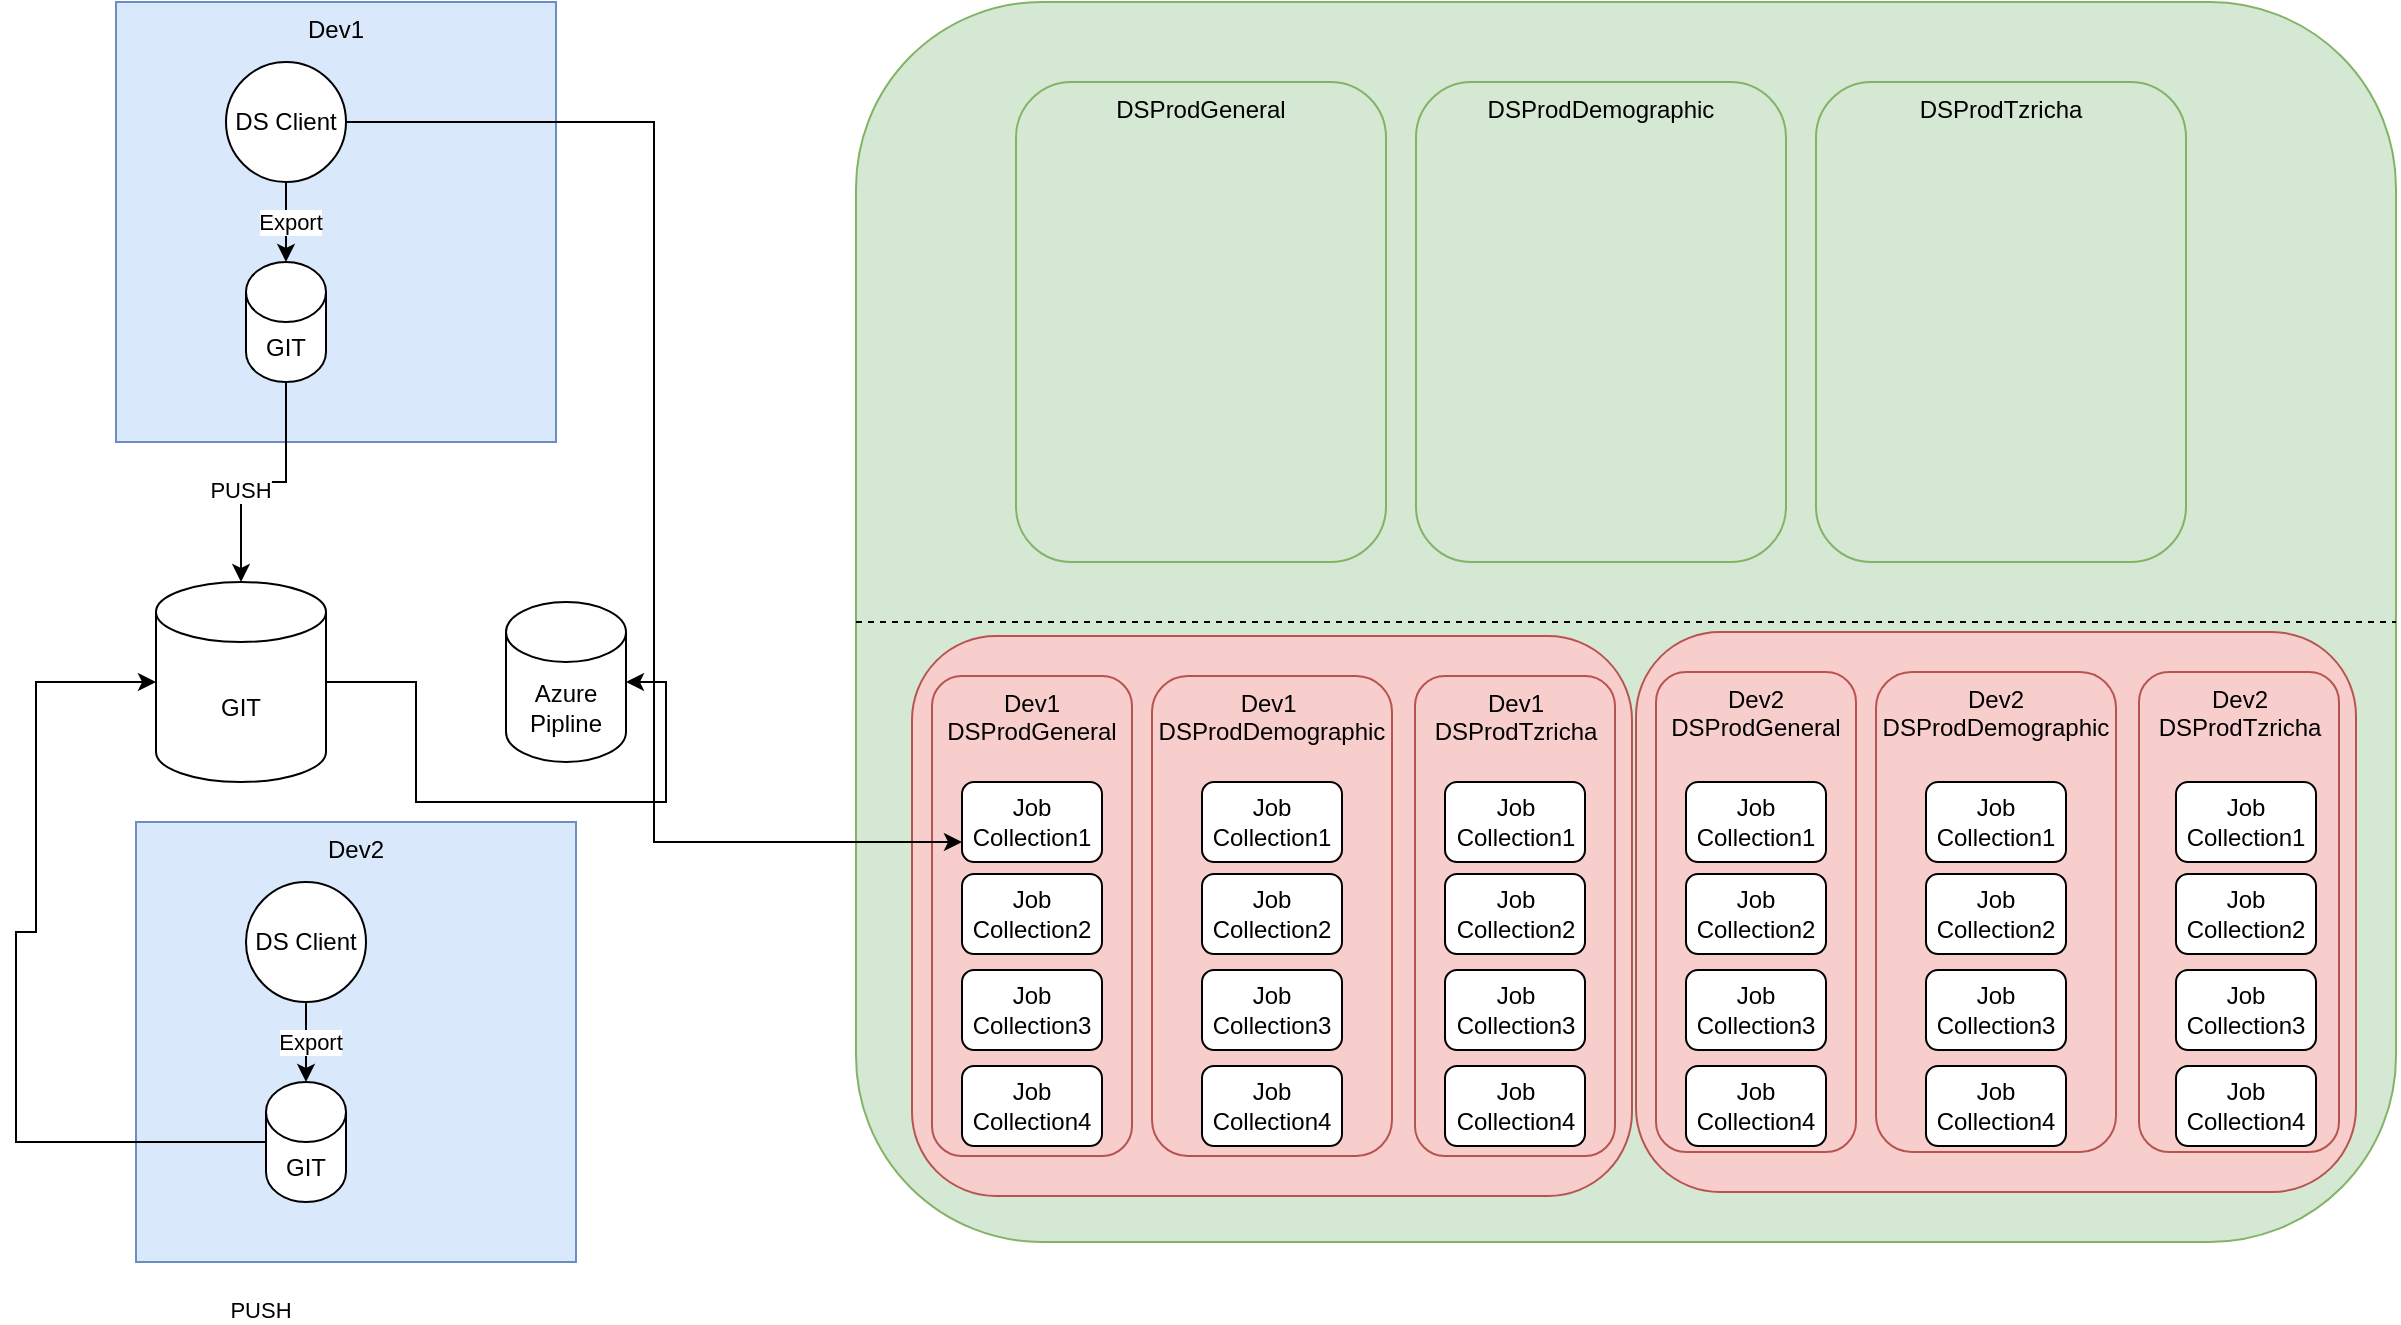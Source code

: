 <mxfile version="21.2.1" type="github">
  <diagram name="‫עמוד-1‬" id="i2Fc2xm11VRdaYwxFgzn">
    <mxGraphModel dx="1434" dy="764" grid="1" gridSize="10" guides="1" tooltips="1" connect="1" arrows="1" fold="1" page="1" pageScale="1" pageWidth="827" pageHeight="1169" math="0" shadow="0">
      <root>
        <mxCell id="0" />
        <mxCell id="1" parent="0" />
        <mxCell id="d246zdA38Hne-XJqFqv3-11" value="" style="rounded=1;whiteSpace=wrap;html=1;fillColor=#d5e8d4;strokeColor=#82b366;direction=south;" vertex="1" parent="1">
          <mxGeometry x="430" y="310" width="770" height="620" as="geometry" />
        </mxCell>
        <mxCell id="r5iFqAWKlbIohHAniu_M-1" value="Dev1" style="whiteSpace=wrap;html=1;aspect=fixed;verticalAlign=top;fillColor=#dae8fc;strokeColor=#6c8ebf;" parent="1" vertex="1">
          <mxGeometry x="60" y="310" width="220" height="220" as="geometry" />
        </mxCell>
        <mxCell id="r5iFqAWKlbIohHAniu_M-9" style="edgeStyle=orthogonalEdgeStyle;rounded=0;orthogonalLoop=1;jettySize=auto;html=1;" parent="1" source="r5iFqAWKlbIohHAniu_M-2" target="r5iFqAWKlbIohHAniu_M-8" edge="1">
          <mxGeometry relative="1" as="geometry" />
        </mxCell>
        <mxCell id="r5iFqAWKlbIohHAniu_M-10" value="Export" style="edgeLabel;html=1;align=center;verticalAlign=middle;resizable=0;points=[];" parent="r5iFqAWKlbIohHAniu_M-9" vertex="1" connectable="0">
          <mxGeometry y="2" relative="1" as="geometry">
            <mxPoint as="offset" />
          </mxGeometry>
        </mxCell>
        <mxCell id="r5iFqAWKlbIohHAniu_M-2" value="DS Client" style="ellipse;whiteSpace=wrap;html=1;aspect=fixed;" parent="1" vertex="1">
          <mxGeometry x="115" y="340" width="60" height="60" as="geometry" />
        </mxCell>
        <mxCell id="r5iFqAWKlbIohHAniu_M-5" value="" style="endArrow=none;dashed=1;html=1;rounded=0;exitX=0.5;exitY=1;exitDx=0;exitDy=0;entryX=0.5;entryY=0;entryDx=0;entryDy=0;" parent="1" source="d246zdA38Hne-XJqFqv3-11" target="d246zdA38Hne-XJqFqv3-11" edge="1">
          <mxGeometry width="50" height="50" relative="1" as="geometry">
            <mxPoint x="480" y="616" as="sourcePoint" />
            <mxPoint x="1120" y="616" as="targetPoint" />
          </mxGeometry>
        </mxCell>
        <mxCell id="r5iFqAWKlbIohHAniu_M-12" style="edgeStyle=orthogonalEdgeStyle;rounded=0;orthogonalLoop=1;jettySize=auto;html=1;" parent="1" source="r5iFqAWKlbIohHAniu_M-8" target="r5iFqAWKlbIohHAniu_M-11" edge="1">
          <mxGeometry relative="1" as="geometry" />
        </mxCell>
        <mxCell id="r5iFqAWKlbIohHAniu_M-13" value="PUSH" style="edgeLabel;html=1;align=center;verticalAlign=middle;resizable=0;points=[];" parent="r5iFqAWKlbIohHAniu_M-12" vertex="1" connectable="0">
          <mxGeometry x="0.24" y="-1" relative="1" as="geometry">
            <mxPoint as="offset" />
          </mxGeometry>
        </mxCell>
        <mxCell id="r5iFqAWKlbIohHAniu_M-8" value="GIT" style="shape=cylinder3;whiteSpace=wrap;html=1;boundedLbl=1;backgroundOutline=1;size=15;" parent="1" vertex="1">
          <mxGeometry x="125" y="440" width="40" height="60" as="geometry" />
        </mxCell>
        <mxCell id="r5iFqAWKlbIohHAniu_M-11" value="GIT" style="shape=cylinder3;whiteSpace=wrap;html=1;boundedLbl=1;backgroundOutline=1;size=15;" parent="1" vertex="1">
          <mxGeometry x="80" y="600" width="85" height="100" as="geometry" />
        </mxCell>
        <mxCell id="r5iFqAWKlbIohHAniu_M-16" value="Dev2" style="whiteSpace=wrap;html=1;aspect=fixed;verticalAlign=top;fillColor=#dae8fc;strokeColor=#6c8ebf;" parent="1" vertex="1">
          <mxGeometry x="70" y="720" width="220" height="220" as="geometry" />
        </mxCell>
        <mxCell id="r5iFqAWKlbIohHAniu_M-17" style="edgeStyle=orthogonalEdgeStyle;rounded=0;orthogonalLoop=1;jettySize=auto;html=1;" parent="1" source="r5iFqAWKlbIohHAniu_M-19" target="r5iFqAWKlbIohHAniu_M-21" edge="1">
          <mxGeometry relative="1" as="geometry" />
        </mxCell>
        <mxCell id="r5iFqAWKlbIohHAniu_M-18" value="Export" style="edgeLabel;html=1;align=center;verticalAlign=middle;resizable=0;points=[];" parent="r5iFqAWKlbIohHAniu_M-17" vertex="1" connectable="0">
          <mxGeometry y="2" relative="1" as="geometry">
            <mxPoint as="offset" />
          </mxGeometry>
        </mxCell>
        <mxCell id="r5iFqAWKlbIohHAniu_M-19" value="DS Client" style="ellipse;whiteSpace=wrap;html=1;aspect=fixed;" parent="1" vertex="1">
          <mxGeometry x="125" y="750" width="60" height="60" as="geometry" />
        </mxCell>
        <mxCell id="r5iFqAWKlbIohHAniu_M-20" value="PUSH" style="edgeLabel;html=1;align=center;verticalAlign=middle;resizable=0;points=[];" parent="1" vertex="1" connectable="0">
          <mxGeometry x="131.5" y="963.5" as="geometry" />
        </mxCell>
        <mxCell id="r5iFqAWKlbIohHAniu_M-24" style="edgeStyle=orthogonalEdgeStyle;rounded=0;orthogonalLoop=1;jettySize=auto;html=1;" parent="1" source="r5iFqAWKlbIohHAniu_M-21" target="r5iFqAWKlbIohHAniu_M-11" edge="1">
          <mxGeometry relative="1" as="geometry">
            <Array as="points">
              <mxPoint x="10" y="880" />
              <mxPoint x="10" y="775" />
              <mxPoint x="20" y="775" />
              <mxPoint x="20" y="650" />
            </Array>
          </mxGeometry>
        </mxCell>
        <mxCell id="r5iFqAWKlbIohHAniu_M-21" value="GIT" style="shape=cylinder3;whiteSpace=wrap;html=1;boundedLbl=1;backgroundOutline=1;size=15;" parent="1" vertex="1">
          <mxGeometry x="135" y="850" width="40" height="60" as="geometry" />
        </mxCell>
        <mxCell id="r5iFqAWKlbIohHAniu_M-26" value="" style="edgeStyle=orthogonalEdgeStyle;rounded=0;orthogonalLoop=1;jettySize=auto;html=1;entryX=1;entryY=0.5;entryDx=0;entryDy=0;" parent="1" source="r5iFqAWKlbIohHAniu_M-11" target="r5iFqAWKlbIohHAniu_M-25" edge="1">
          <mxGeometry relative="1" as="geometry">
            <mxPoint x="165" y="650" as="sourcePoint" />
            <mxPoint x="500" y="360" as="targetPoint" />
          </mxGeometry>
        </mxCell>
        <mxCell id="r5iFqAWKlbIohHAniu_M-25" value="Azure Pipline" style="shape=cylinder3;whiteSpace=wrap;html=1;boundedLbl=1;backgroundOutline=1;size=15;" parent="1" vertex="1">
          <mxGeometry x="255" y="610" width="60" height="80" as="geometry" />
        </mxCell>
        <mxCell id="d246zdA38Hne-XJqFqv3-3" value="DSProdDemographic" style="rounded=1;whiteSpace=wrap;html=1;verticalAlign=top;fillColor=#d5e8d4;strokeColor=#82b366;" vertex="1" parent="1">
          <mxGeometry x="710" y="350" width="185" height="240" as="geometry" />
        </mxCell>
        <mxCell id="d246zdA38Hne-XJqFqv3-6" value="DSProdGeneral" style="rounded=1;whiteSpace=wrap;html=1;verticalAlign=top;fillColor=#d5e8d4;strokeColor=#82b366;" vertex="1" parent="1">
          <mxGeometry x="510" y="350" width="185" height="240" as="geometry" />
        </mxCell>
        <mxCell id="d246zdA38Hne-XJqFqv3-7" value="DSProdTzricha" style="rounded=1;whiteSpace=wrap;html=1;verticalAlign=top;fillColor=#d5e8d4;strokeColor=#82b366;" vertex="1" parent="1">
          <mxGeometry x="910" y="350" width="185" height="240" as="geometry" />
        </mxCell>
        <mxCell id="d246zdA38Hne-XJqFqv3-15" value="" style="group" vertex="1" connectable="0" parent="1">
          <mxGeometry x="458" y="627" width="360" height="280" as="geometry" />
        </mxCell>
        <mxCell id="d246zdA38Hne-XJqFqv3-13" value="" style="rounded=1;whiteSpace=wrap;html=1;fillColor=#f8cecc;strokeColor=#b85450;" vertex="1" parent="d246zdA38Hne-XJqFqv3-15">
          <mxGeometry width="360" height="280" as="geometry" />
        </mxCell>
        <mxCell id="d246zdA38Hne-XJqFqv3-9" value="Dev1 &lt;br&gt;DSProdGeneral" style="rounded=1;whiteSpace=wrap;html=1;verticalAlign=top;fillColor=#f8cecc;strokeColor=#b85450;" vertex="1" parent="d246zdA38Hne-XJqFqv3-15">
          <mxGeometry x="10" y="20" width="100" height="240" as="geometry" />
        </mxCell>
        <mxCell id="d246zdA38Hne-XJqFqv3-12" value="Dev1&amp;nbsp;&lt;br&gt;DSProdDemographic" style="rounded=1;whiteSpace=wrap;html=1;verticalAlign=top;fillColor=#f8cecc;strokeColor=#b85450;" vertex="1" parent="d246zdA38Hne-XJqFqv3-15">
          <mxGeometry x="120" y="20" width="120" height="240" as="geometry" />
        </mxCell>
        <mxCell id="d246zdA38Hne-XJqFqv3-14" value="Dev1&lt;br&gt;DSProdTzricha" style="rounded=1;whiteSpace=wrap;html=1;verticalAlign=top;fillColor=#f8cecc;strokeColor=#b85450;" vertex="1" parent="d246zdA38Hne-XJqFqv3-15">
          <mxGeometry x="251.5" y="20" width="100" height="240" as="geometry" />
        </mxCell>
        <mxCell id="r5iFqAWKlbIohHAniu_M-6" value="Job Collection1" style="rounded=1;whiteSpace=wrap;html=1;" parent="d246zdA38Hne-XJqFqv3-15" vertex="1">
          <mxGeometry x="25" y="73" width="70" height="40" as="geometry" />
        </mxCell>
        <mxCell id="d246zdA38Hne-XJqFqv3-28" value="Job Collection2" style="rounded=1;whiteSpace=wrap;html=1;" vertex="1" parent="d246zdA38Hne-XJqFqv3-15">
          <mxGeometry x="25" y="119" width="70" height="40" as="geometry" />
        </mxCell>
        <mxCell id="d246zdA38Hne-XJqFqv3-29" value="Job Collection3" style="rounded=1;whiteSpace=wrap;html=1;" vertex="1" parent="d246zdA38Hne-XJqFqv3-15">
          <mxGeometry x="25" y="167" width="70" height="40" as="geometry" />
        </mxCell>
        <mxCell id="d246zdA38Hne-XJqFqv3-30" value="Job Collection4" style="rounded=1;whiteSpace=wrap;html=1;" vertex="1" parent="d246zdA38Hne-XJqFqv3-15">
          <mxGeometry x="25" y="215" width="70" height="40" as="geometry" />
        </mxCell>
        <mxCell id="d246zdA38Hne-XJqFqv3-31" value="Job Collection1" style="rounded=1;whiteSpace=wrap;html=1;" vertex="1" parent="d246zdA38Hne-XJqFqv3-15">
          <mxGeometry x="145" y="73" width="70" height="40" as="geometry" />
        </mxCell>
        <mxCell id="d246zdA38Hne-XJqFqv3-32" value="Job Collection2" style="rounded=1;whiteSpace=wrap;html=1;" vertex="1" parent="d246zdA38Hne-XJqFqv3-15">
          <mxGeometry x="145" y="119" width="70" height="40" as="geometry" />
        </mxCell>
        <mxCell id="d246zdA38Hne-XJqFqv3-33" value="Job Collection3" style="rounded=1;whiteSpace=wrap;html=1;" vertex="1" parent="d246zdA38Hne-XJqFqv3-15">
          <mxGeometry x="145" y="167" width="70" height="40" as="geometry" />
        </mxCell>
        <mxCell id="d246zdA38Hne-XJqFqv3-34" value="Job Collection4" style="rounded=1;whiteSpace=wrap;html=1;" vertex="1" parent="d246zdA38Hne-XJqFqv3-15">
          <mxGeometry x="145" y="215" width="70" height="40" as="geometry" />
        </mxCell>
        <mxCell id="d246zdA38Hne-XJqFqv3-35" value="Job Collection1" style="rounded=1;whiteSpace=wrap;html=1;" vertex="1" parent="d246zdA38Hne-XJqFqv3-15">
          <mxGeometry x="266.5" y="73" width="70" height="40" as="geometry" />
        </mxCell>
        <mxCell id="d246zdA38Hne-XJqFqv3-36" value="Job Collection2" style="rounded=1;whiteSpace=wrap;html=1;" vertex="1" parent="d246zdA38Hne-XJqFqv3-15">
          <mxGeometry x="266.5" y="119" width="70" height="40" as="geometry" />
        </mxCell>
        <mxCell id="d246zdA38Hne-XJqFqv3-37" value="Job Collection3" style="rounded=1;whiteSpace=wrap;html=1;" vertex="1" parent="d246zdA38Hne-XJqFqv3-15">
          <mxGeometry x="266.5" y="167" width="70" height="40" as="geometry" />
        </mxCell>
        <mxCell id="d246zdA38Hne-XJqFqv3-38" value="Job Collection4" style="rounded=1;whiteSpace=wrap;html=1;" vertex="1" parent="d246zdA38Hne-XJqFqv3-15">
          <mxGeometry x="266.5" y="215" width="70" height="40" as="geometry" />
        </mxCell>
        <mxCell id="d246zdA38Hne-XJqFqv3-17" value="" style="group" vertex="1" connectable="0" parent="1">
          <mxGeometry x="820" y="625" width="360" height="280" as="geometry" />
        </mxCell>
        <mxCell id="d246zdA38Hne-XJqFqv3-18" value="" style="rounded=1;whiteSpace=wrap;html=1;fillColor=#f8cecc;strokeColor=#b85450;" vertex="1" parent="d246zdA38Hne-XJqFqv3-17">
          <mxGeometry width="360" height="280" as="geometry" />
        </mxCell>
        <mxCell id="d246zdA38Hne-XJqFqv3-19" value="Dev2&lt;br&gt;DSProdGeneral" style="rounded=1;whiteSpace=wrap;html=1;verticalAlign=top;fillColor=#f8cecc;strokeColor=#b85450;" vertex="1" parent="d246zdA38Hne-XJqFqv3-17">
          <mxGeometry x="10" y="20" width="100" height="240" as="geometry" />
        </mxCell>
        <mxCell id="d246zdA38Hne-XJqFqv3-20" value="Dev2&lt;br&gt;DSProdDemographic" style="rounded=1;whiteSpace=wrap;html=1;verticalAlign=top;fillColor=#f8cecc;strokeColor=#b85450;" vertex="1" parent="d246zdA38Hne-XJqFqv3-17">
          <mxGeometry x="120" y="20" width="120" height="240" as="geometry" />
        </mxCell>
        <mxCell id="d246zdA38Hne-XJqFqv3-21" value="Dev2&lt;br&gt;DSProdTzricha" style="rounded=1;whiteSpace=wrap;html=1;verticalAlign=top;fillColor=#f8cecc;strokeColor=#b85450;" vertex="1" parent="d246zdA38Hne-XJqFqv3-17">
          <mxGeometry x="251.5" y="20" width="100" height="240" as="geometry" />
        </mxCell>
        <mxCell id="d246zdA38Hne-XJqFqv3-39" value="Job Collection1" style="rounded=1;whiteSpace=wrap;html=1;" vertex="1" parent="d246zdA38Hne-XJqFqv3-17">
          <mxGeometry x="25" y="75" width="70" height="40" as="geometry" />
        </mxCell>
        <mxCell id="d246zdA38Hne-XJqFqv3-40" value="Job Collection2" style="rounded=1;whiteSpace=wrap;html=1;" vertex="1" parent="d246zdA38Hne-XJqFqv3-17">
          <mxGeometry x="25" y="121" width="70" height="40" as="geometry" />
        </mxCell>
        <mxCell id="d246zdA38Hne-XJqFqv3-41" value="Job Collection3" style="rounded=1;whiteSpace=wrap;html=1;" vertex="1" parent="d246zdA38Hne-XJqFqv3-17">
          <mxGeometry x="25" y="169" width="70" height="40" as="geometry" />
        </mxCell>
        <mxCell id="d246zdA38Hne-XJqFqv3-42" value="Job Collection4" style="rounded=1;whiteSpace=wrap;html=1;" vertex="1" parent="d246zdA38Hne-XJqFqv3-17">
          <mxGeometry x="25" y="217" width="70" height="40" as="geometry" />
        </mxCell>
        <mxCell id="d246zdA38Hne-XJqFqv3-43" value="Job Collection1" style="rounded=1;whiteSpace=wrap;html=1;" vertex="1" parent="d246zdA38Hne-XJqFqv3-17">
          <mxGeometry x="145" y="75" width="70" height="40" as="geometry" />
        </mxCell>
        <mxCell id="d246zdA38Hne-XJqFqv3-44" value="Job Collection2" style="rounded=1;whiteSpace=wrap;html=1;" vertex="1" parent="d246zdA38Hne-XJqFqv3-17">
          <mxGeometry x="145" y="121" width="70" height="40" as="geometry" />
        </mxCell>
        <mxCell id="d246zdA38Hne-XJqFqv3-45" value="Job Collection3" style="rounded=1;whiteSpace=wrap;html=1;" vertex="1" parent="d246zdA38Hne-XJqFqv3-17">
          <mxGeometry x="145" y="169" width="70" height="40" as="geometry" />
        </mxCell>
        <mxCell id="d246zdA38Hne-XJqFqv3-46" value="Job Collection4" style="rounded=1;whiteSpace=wrap;html=1;" vertex="1" parent="d246zdA38Hne-XJqFqv3-17">
          <mxGeometry x="145" y="217" width="70" height="40" as="geometry" />
        </mxCell>
        <mxCell id="d246zdA38Hne-XJqFqv3-47" value="Job Collection1" style="rounded=1;whiteSpace=wrap;html=1;" vertex="1" parent="d246zdA38Hne-XJqFqv3-17">
          <mxGeometry x="270" y="75" width="70" height="40" as="geometry" />
        </mxCell>
        <mxCell id="d246zdA38Hne-XJqFqv3-48" value="Job Collection2" style="rounded=1;whiteSpace=wrap;html=1;" vertex="1" parent="d246zdA38Hne-XJqFqv3-17">
          <mxGeometry x="270" y="121" width="70" height="40" as="geometry" />
        </mxCell>
        <mxCell id="d246zdA38Hne-XJqFqv3-49" value="Job Collection3" style="rounded=1;whiteSpace=wrap;html=1;" vertex="1" parent="d246zdA38Hne-XJqFqv3-17">
          <mxGeometry x="270" y="169" width="70" height="40" as="geometry" />
        </mxCell>
        <mxCell id="d246zdA38Hne-XJqFqv3-50" value="Job Collection4" style="rounded=1;whiteSpace=wrap;html=1;" vertex="1" parent="d246zdA38Hne-XJqFqv3-17">
          <mxGeometry x="270" y="217" width="70" height="40" as="geometry" />
        </mxCell>
        <mxCell id="r5iFqAWKlbIohHAniu_M-7" style="edgeStyle=orthogonalEdgeStyle;rounded=0;orthogonalLoop=1;jettySize=auto;html=1;entryX=0;entryY=0.75;entryDx=0;entryDy=0;" parent="1" source="r5iFqAWKlbIohHAniu_M-2" target="r5iFqAWKlbIohHAniu_M-6" edge="1">
          <mxGeometry relative="1" as="geometry" />
        </mxCell>
      </root>
    </mxGraphModel>
  </diagram>
</mxfile>
